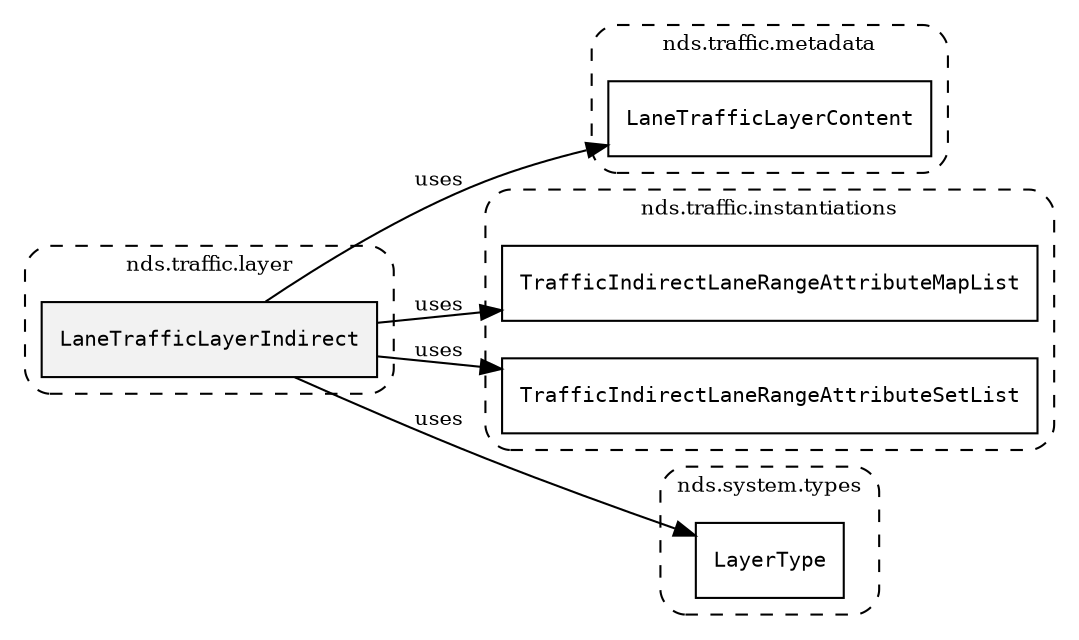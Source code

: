 /**
 * This dot file creates symbol collaboration diagram for LaneTrafficLayerIndirect.
 */
digraph ZSERIO
{
    node [shape=box, fontsize=10];
    rankdir="LR";
    fontsize=10;
    tooltip="LaneTrafficLayerIndirect collaboration diagram";

    subgraph "cluster_nds.traffic.layer"
    {
        style="dashed, rounded";
        label="nds.traffic.layer";
        tooltip="Package nds.traffic.layer";
        href="../../../content/packages/nds.traffic.layer.html#Package-nds-traffic-layer";
        target="_parent";

        "LaneTrafficLayerIndirect" [style="filled", fillcolor="#0000000D", target="_parent", label=<<font face="monospace"><table align="center" border="0" cellspacing="0" cellpadding="0"><tr><td href="../../../content/packages/nds.traffic.layer.html#Structure-LaneTrafficLayerIndirect" title="Structure defined in nds.traffic.layer">LaneTrafficLayerIndirect</td></tr></table></font>>];
    }

    subgraph "cluster_nds.traffic.metadata"
    {
        style="dashed, rounded";
        label="nds.traffic.metadata";
        tooltip="Package nds.traffic.metadata";
        href="../../../content/packages/nds.traffic.metadata.html#Package-nds-traffic-metadata";
        target="_parent";

        "LaneTrafficLayerContent" [target="_parent", label=<<font face="monospace"><table align="center" border="0" cellspacing="0" cellpadding="0"><tr><td href="../../../content/packages/nds.traffic.metadata.html#Bitmask-LaneTrafficLayerContent" title="Bitmask defined in nds.traffic.metadata">LaneTrafficLayerContent</td></tr></table></font>>];
    }

    subgraph "cluster_nds.traffic.instantiations"
    {
        style="dashed, rounded";
        label="nds.traffic.instantiations";
        tooltip="Package nds.traffic.instantiations";
        href="../../../content/packages/nds.traffic.instantiations.html#Package-nds-traffic-instantiations";
        target="_parent";

        "TrafficIndirectLaneRangeAttributeMapList" [target="_parent", label=<<font face="monospace"><table align="center" border="0" cellspacing="0" cellpadding="0"><tr><td href="../../../content/packages/nds.traffic.instantiations.html#InstantiateType-TrafficIndirectLaneRangeAttributeMapList" title="InstantiateType defined in nds.traffic.instantiations">TrafficIndirectLaneRangeAttributeMapList</td></tr></table></font>>];
        "TrafficIndirectLaneRangeAttributeSetList" [target="_parent", label=<<font face="monospace"><table align="center" border="0" cellspacing="0" cellpadding="0"><tr><td href="../../../content/packages/nds.traffic.instantiations.html#InstantiateType-TrafficIndirectLaneRangeAttributeSetList" title="InstantiateType defined in nds.traffic.instantiations">TrafficIndirectLaneRangeAttributeSetList</td></tr></table></font>>];
    }

    subgraph "cluster_nds.system.types"
    {
        style="dashed, rounded";
        label="nds.system.types";
        tooltip="Package nds.system.types";
        href="../../../content/packages/nds.system.types.html#Package-nds-system-types";
        target="_parent";

        "LayerType" [target="_parent", label=<<font face="monospace"><table align="center" border="0" cellspacing="0" cellpadding="0"><tr><td href="../../../content/packages/nds.system.types.html#Enum-LayerType" title="Enum defined in nds.system.types">LayerType</td></tr></table></font>>];
    }

    "LaneTrafficLayerIndirect" -> "LaneTrafficLayerContent" [label="uses", fontsize=10];
    "LaneTrafficLayerIndirect" -> "TrafficIndirectLaneRangeAttributeMapList" [label="uses", fontsize=10];
    "LaneTrafficLayerIndirect" -> "TrafficIndirectLaneRangeAttributeSetList" [label="uses", fontsize=10];
    "LaneTrafficLayerIndirect" -> "LayerType" [label="uses", fontsize=10];
}
